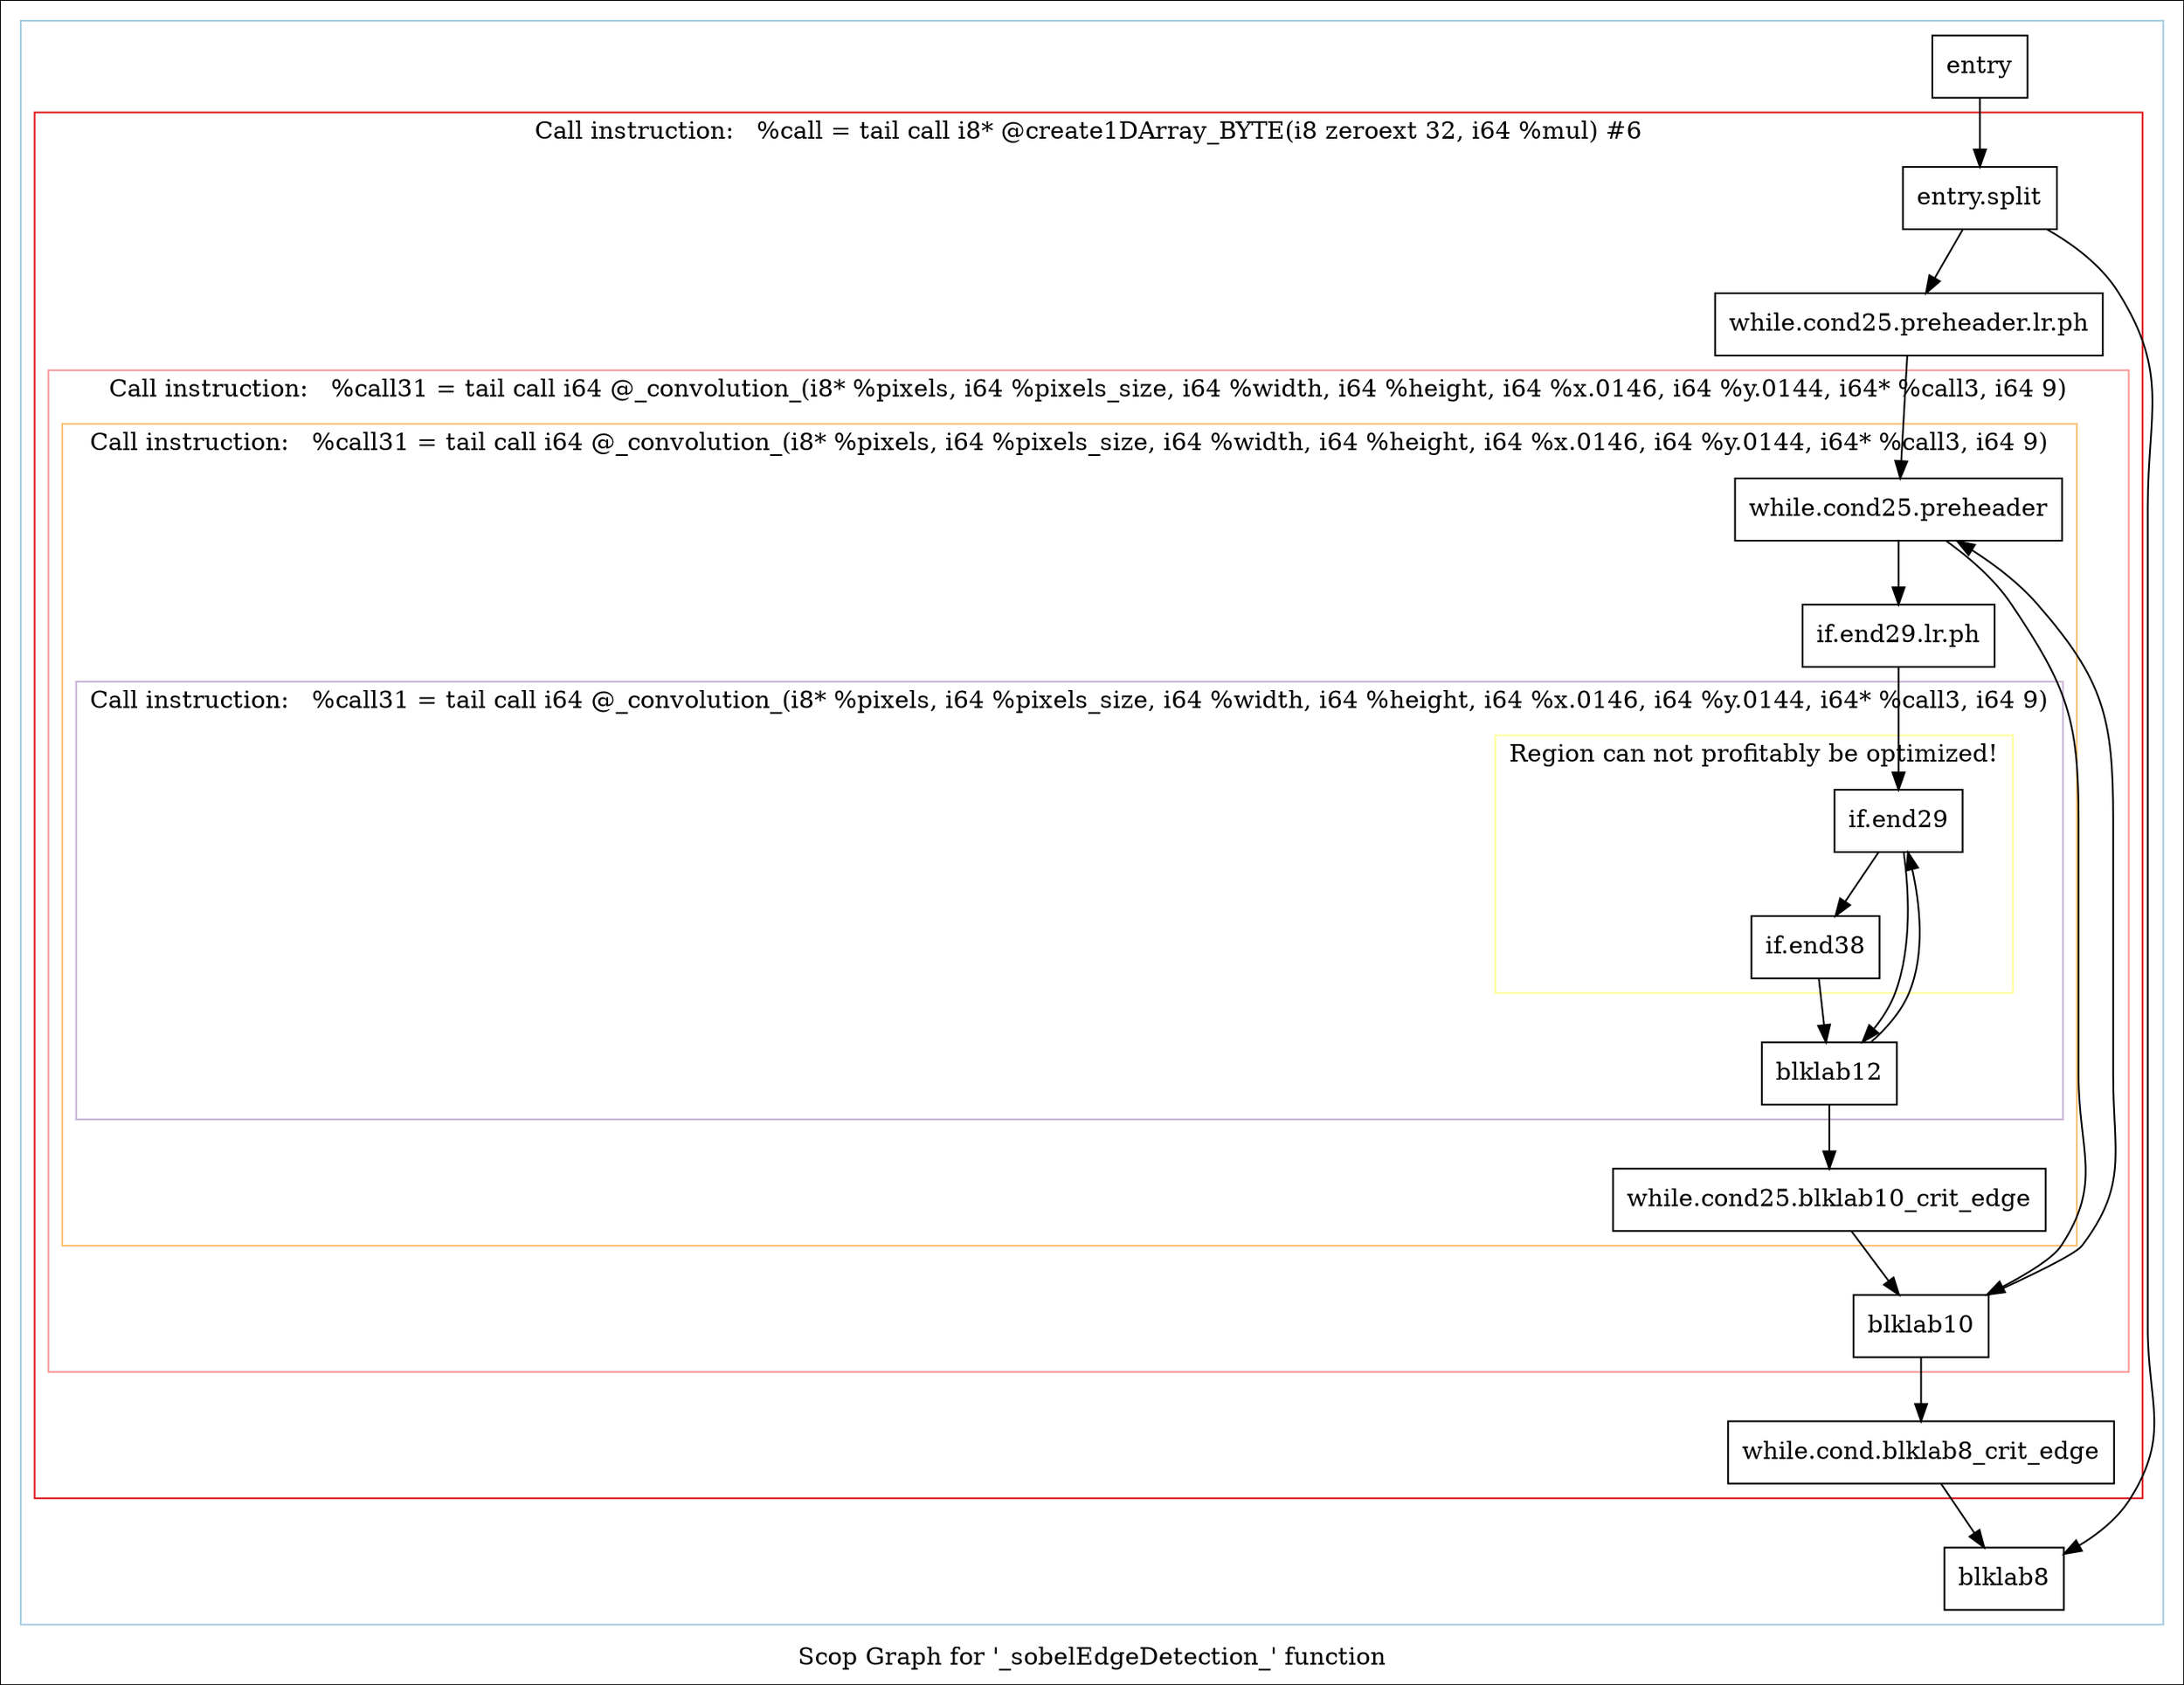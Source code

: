digraph "Scop Graph for '_sobelEdgeDetection_' function" {
	label="Scop Graph for '_sobelEdgeDetection_' function";

	Node0xb76ae80 [shape=record,label="{entry}"];
	Node0xb76ae80 -> Node0xb72c0c0;
	Node0xb72c0c0 [shape=record,label="{entry.split}"];
	Node0xb72c0c0 -> Node0xb76add0;
	Node0xb72c0c0 -> Node0xb76adf0;
	Node0xb76add0 [shape=record,label="{while.cond25.preheader.lr.ph}"];
	Node0xb76add0 -> Node0xb76ae10;
	Node0xb76ae10 [shape=record,label="{while.cond25.preheader}"];
	Node0xb76ae10 -> Node0xb73da20;
	Node0xb76ae10 -> Node0xb73da40;
	Node0xb73da20 [shape=record,label="{if.end29.lr.ph}"];
	Node0xb73da20 -> Node0xb73da60;
	Node0xb73da60 [shape=record,label="{if.end29}"];
	Node0xb73da60 -> Node0xb73dac0;
	Node0xb73da60 -> Node0xb73e7f0;
	Node0xb73dac0 [shape=record,label="{blklab12}"];
	Node0xb73dac0 -> Node0xb73da60[constraint=false];
	Node0xb73dac0 -> Node0xb74a720;
	Node0xb74a720 [shape=record,label="{while.cond25.blklab10_crit_edge}"];
	Node0xb74a720 -> Node0xb73da40;
	Node0xb73da40 [shape=record,label="{blklab10}"];
	Node0xb73da40 -> Node0xb76ae10[constraint=false];
	Node0xb73da40 -> Node0xb76ad70;
	Node0xb76ad70 [shape=record,label="{while.cond.blklab8_crit_edge}"];
	Node0xb76ad70 -> Node0xb76adf0;
	Node0xb76adf0 [shape=record,label="{blklab8}"];
	Node0xb73e7f0 [shape=record,label="{if.end38}"];
	Node0xb73e7f0 -> Node0xb73dac0;
	colorscheme = "paired12"
        subgraph cluster_0xb76a6f0 {
          label = "";
          style = solid;
          color = 1
          subgraph cluster_0xb72bff0 {
            label = "Call instruction:   %call = tail call i8* @create1DArray_BYTE(i8 zeroext 32, i64 %mul) #6";
            style = solid;
            color = 6
            subgraph cluster_0xb7e48a0 {
              label = "Call instruction:   %call31 = tail call i64 @_convolution_(i8* %pixels, i64 %pixels_size, i64 %width, i64 %height, i64 %x.0146, i64 %y.0144, i64* %call3, i64 9)";
              style = solid;
              color = 5
              subgraph cluster_0xb7e4820 {
                label = "Call instruction:   %call31 = tail call i64 @_convolution_(i8* %pixels, i64 %pixels_size, i64 %width, i64 %height, i64 %x.0146, i64 %y.0144, i64* %call3, i64 9)";
                style = solid;
                color = 7
                subgraph cluster_0xb782dc0 {
                  label = "Call instruction:   %call31 = tail call i64 @_convolution_(i8* %pixels, i64 %pixels_size, i64 %width, i64 %height, i64 %x.0146, i64 %y.0144, i64* %call3, i64 9)";
                  style = solid;
                  color = 9
                  subgraph cluster_0xb76a770 {
                    label = "Region can not profitably be optimized!";
                    style = solid;
                    color = 11
                    Node0xb73da60;
                    Node0xb73e7f0;
                  }
                  Node0xb73dac0;
                }
                Node0xb76ae10;
                Node0xb73da20;
                Node0xb74a720;
              }
              Node0xb73da40;
            }
            Node0xb72c0c0;
            Node0xb76add0;
            Node0xb76ad70;
          }
          Node0xb76ae80;
          Node0xb76adf0;
        }
}
